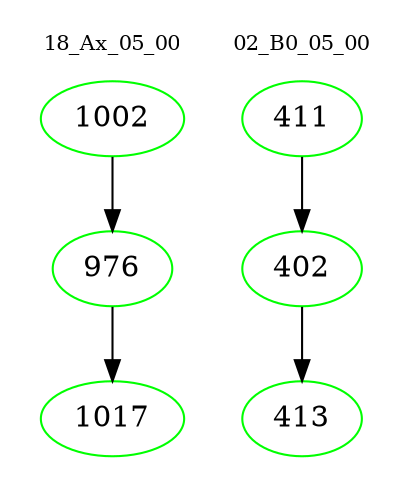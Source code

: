 digraph{
subgraph cluster_0 {
color = white
label = "18_Ax_05_00";
fontsize=10;
T0_1002 [label="1002", color="green"]
T0_1002 -> T0_976 [color="black"]
T0_976 [label="976", color="green"]
T0_976 -> T0_1017 [color="black"]
T0_1017 [label="1017", color="green"]
}
subgraph cluster_1 {
color = white
label = "02_B0_05_00";
fontsize=10;
T1_411 [label="411", color="green"]
T1_411 -> T1_402 [color="black"]
T1_402 [label="402", color="green"]
T1_402 -> T1_413 [color="black"]
T1_413 [label="413", color="green"]
}
}
